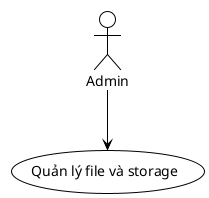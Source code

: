 @startuml UC038-Quan-Ly-Storage
!theme plain

actor Admin
usecase "Quản lý file và storage" as UC038

Admin --> UC038

@enduml
